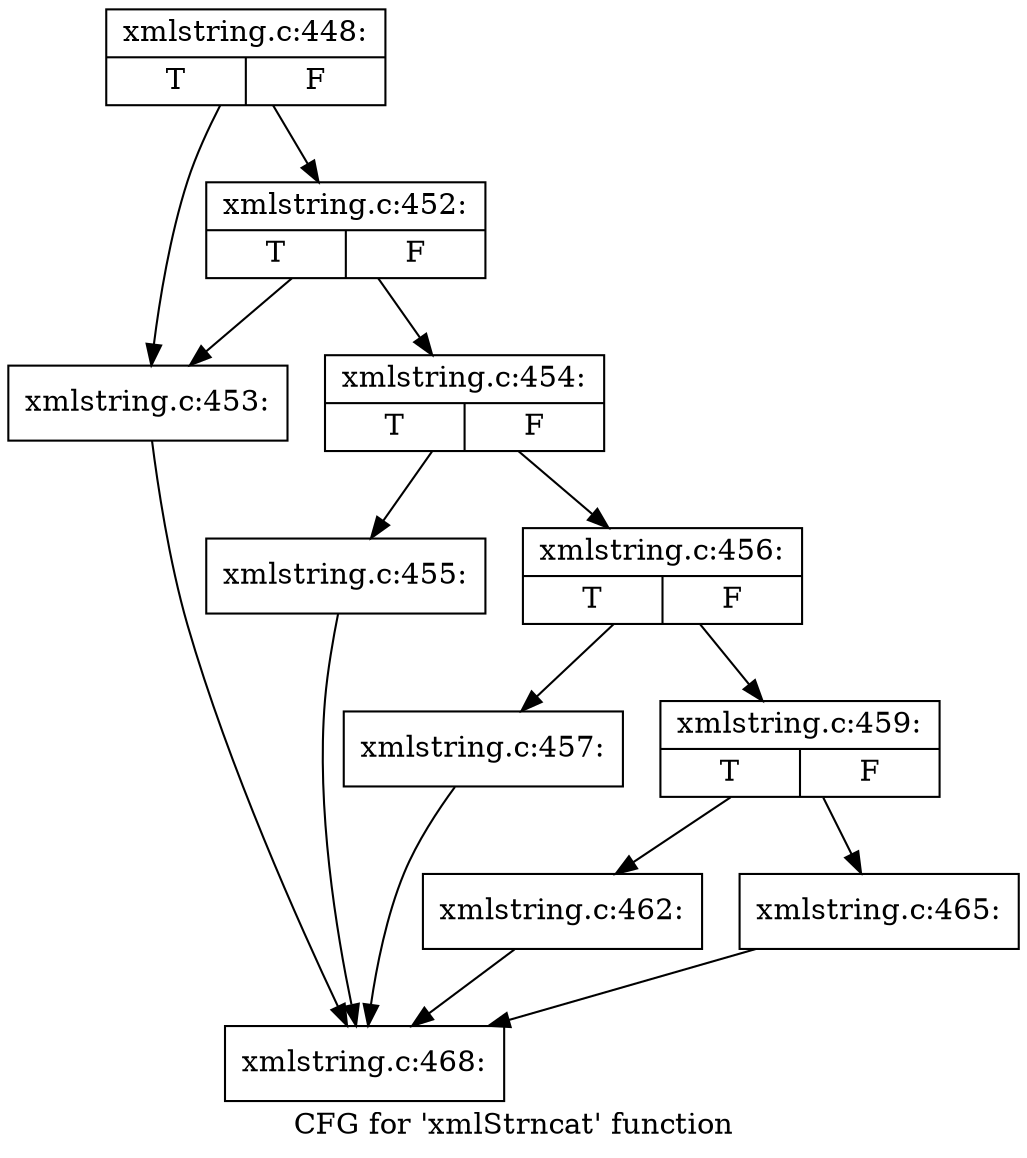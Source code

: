 digraph "CFG for 'xmlStrncat' function" {
	label="CFG for 'xmlStrncat' function";

	Node0x38e9170 [shape=record,label="{xmlstring.c:448:|{<s0>T|<s1>F}}"];
	Node0x38e9170 -> Node0x3899050;
	Node0x38e9170 -> Node0x38caab0;
	Node0x38caab0 [shape=record,label="{xmlstring.c:452:|{<s0>T|<s1>F}}"];
	Node0x38caab0 -> Node0x3899050;
	Node0x38caab0 -> Node0x38990a0;
	Node0x3899050 [shape=record,label="{xmlstring.c:453:}"];
	Node0x3899050 -> Node0x38bfa40;
	Node0x38990a0 [shape=record,label="{xmlstring.c:454:|{<s0>T|<s1>F}}"];
	Node0x38990a0 -> Node0x38cb1d0;
	Node0x38990a0 -> Node0x38cb220;
	Node0x38cb1d0 [shape=record,label="{xmlstring.c:455:}"];
	Node0x38cb1d0 -> Node0x38bfa40;
	Node0x38cb220 [shape=record,label="{xmlstring.c:456:|{<s0>T|<s1>F}}"];
	Node0x38cb220 -> Node0x38ebe10;
	Node0x38cb220 -> Node0x38ebe60;
	Node0x38ebe10 [shape=record,label="{xmlstring.c:457:}"];
	Node0x38ebe10 -> Node0x38bfa40;
	Node0x38ebe60 [shape=record,label="{xmlstring.c:459:|{<s0>T|<s1>F}}"];
	Node0x38ebe60 -> Node0x38ecf10;
	Node0x38ebe60 -> Node0x38ecf60;
	Node0x38ecf10 [shape=record,label="{xmlstring.c:462:}"];
	Node0x38ecf10 -> Node0x38bfa40;
	Node0x38ecf60 [shape=record,label="{xmlstring.c:465:}"];
	Node0x38ecf60 -> Node0x38bfa40;
	Node0x38bfa40 [shape=record,label="{xmlstring.c:468:}"];
}
